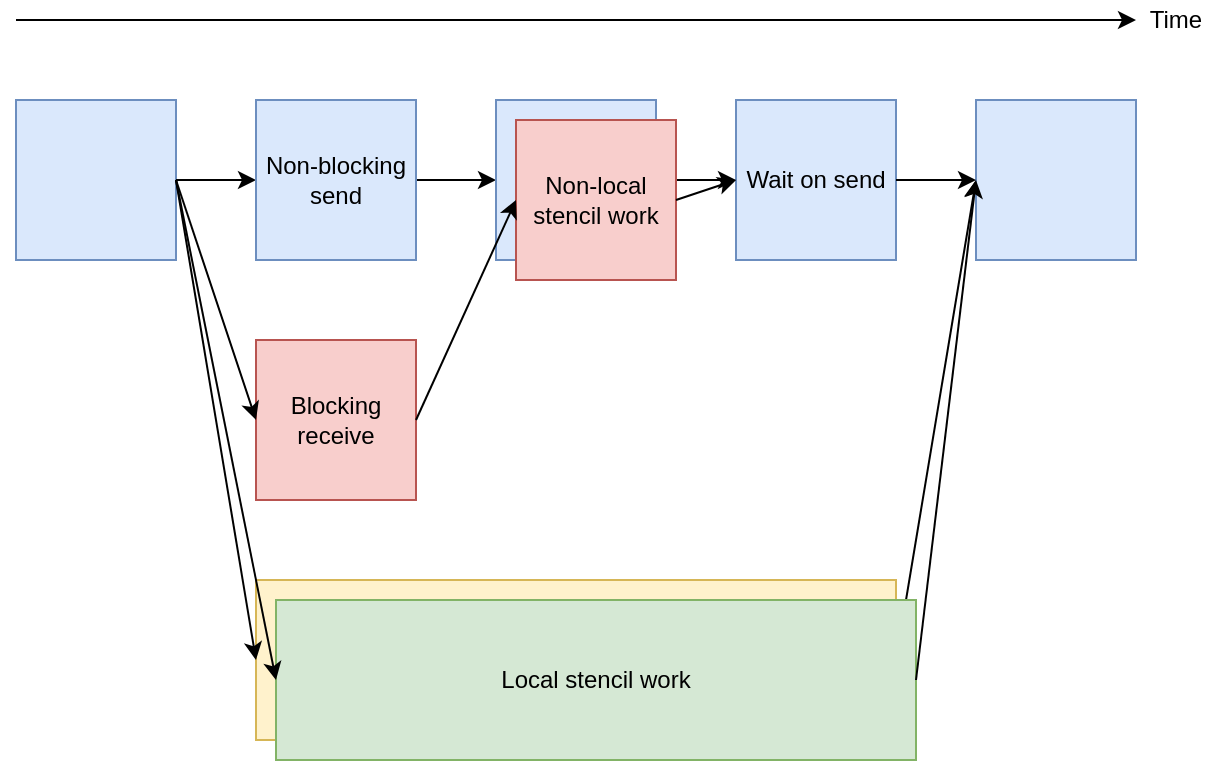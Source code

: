 <mxfile version="13.11.0" type="github"><diagram id="CEOoAoQKqHlWKiBfO-Pc" name="Page-1"><mxGraphModel dx="1257" dy="848" grid="1" gridSize="10" guides="1" tooltips="1" connect="1" arrows="1" fold="1" page="1" pageScale="1" pageWidth="850" pageHeight="1100" math="0" shadow="0"><root><mxCell id="0"/><mxCell id="1" parent="0"/><mxCell id="rX05pM9OUBAU7c48JR4V-5" value="" style="rounded=0;whiteSpace=wrap;html=1;fillColor=#fff2cc;strokeColor=#d6b656;" vertex="1" parent="1"><mxGeometry x="160" y="360" width="320" height="80" as="geometry"/></mxCell><mxCell id="sJOnPlGs0kBCH_ZzDXKr-23" value="" style="endArrow=classic;html=1;entryX=0;entryY=0.5;entryDx=0;entryDy=0;exitX=1;exitY=0.5;exitDx=0;exitDy=0;" parent="1" target="sJOnPlGs0kBCH_ZzDXKr-11" edge="1"><mxGeometry width="50" height="50" relative="1" as="geometry"><mxPoint x="480" y="400" as="sourcePoint"/><mxPoint x="430" y="420" as="targetPoint"/></mxGeometry></mxCell><mxCell id="sJOnPlGs0kBCH_ZzDXKr-2" value="" style="endArrow=classic;html=1;" parent="1" target="sJOnPlGs0kBCH_ZzDXKr-3" edge="1"><mxGeometry width="50" height="50" relative="1" as="geometry"><mxPoint x="40" y="80" as="sourcePoint"/><mxPoint x="720" y="80" as="targetPoint"/></mxGeometry></mxCell><mxCell id="sJOnPlGs0kBCH_ZzDXKr-3" value="Time" style="text;html=1;strokeColor=none;fillColor=none;align=center;verticalAlign=middle;whiteSpace=wrap;rounded=0;" parent="1" vertex="1"><mxGeometry x="600" y="70" width="40" height="20" as="geometry"/></mxCell><mxCell id="sJOnPlGs0kBCH_ZzDXKr-5" value="" style="whiteSpace=wrap;html=1;aspect=fixed;fillColor=#dae8fc;strokeColor=#6c8ebf;" parent="1" vertex="1"><mxGeometry x="40" y="120" width="80" height="80" as="geometry"/></mxCell><mxCell id="sJOnPlGs0kBCH_ZzDXKr-11" value="" style="whiteSpace=wrap;html=1;aspect=fixed;fillColor=#dae8fc;strokeColor=#6c8ebf;" parent="1" vertex="1"><mxGeometry x="520" y="120" width="80" height="80" as="geometry"/></mxCell><mxCell id="sJOnPlGs0kBCH_ZzDXKr-16" value="" style="endArrow=classic;html=1;exitX=1;exitY=0.5;exitDx=0;exitDy=0;entryX=0;entryY=0.5;entryDx=0;entryDy=0;" parent="1" source="sJOnPlGs0kBCH_ZzDXKr-5" target="sJOnPlGs0kBCH_ZzDXKr-6" edge="1"><mxGeometry width="50" height="50" relative="1" as="geometry"><mxPoint x="420" y="470" as="sourcePoint"/><mxPoint x="470" y="420" as="targetPoint"/></mxGeometry></mxCell><mxCell id="sJOnPlGs0kBCH_ZzDXKr-20" value="" style="endArrow=classic;html=1;exitX=1;exitY=0.5;exitDx=0;exitDy=0;entryX=0;entryY=0.5;entryDx=0;entryDy=0;" parent="1" source="sJOnPlGs0kBCH_ZzDXKr-6" target="rX05pM9OUBAU7c48JR4V-3" edge="1"><mxGeometry width="50" height="50" relative="1" as="geometry"><mxPoint x="320" y="260" as="sourcePoint"/><mxPoint x="320" y="160" as="targetPoint"/></mxGeometry></mxCell><mxCell id="sJOnPlGs0kBCH_ZzDXKr-6" value="Non-blocking send" style="whiteSpace=wrap;html=1;aspect=fixed;fillColor=#dae8fc;strokeColor=#6c8ebf;" parent="1" vertex="1"><mxGeometry x="160" y="120" width="80" height="80" as="geometry"/></mxCell><mxCell id="sJOnPlGs0kBCH_ZzDXKr-9" value="Blocking receive" style="whiteSpace=wrap;html=1;aspect=fixed;fillColor=#f8cecc;strokeColor=#b85450;" parent="1" vertex="1"><mxGeometry x="160" y="240" width="80" height="80" as="geometry"/></mxCell><mxCell id="sJOnPlGs0kBCH_ZzDXKr-17" value="" style="endArrow=classic;html=1;exitX=1;exitY=0.5;exitDx=0;exitDy=0;entryX=0;entryY=0.5;entryDx=0;entryDy=0;" parent="1" source="sJOnPlGs0kBCH_ZzDXKr-5" target="sJOnPlGs0kBCH_ZzDXKr-9" edge="1"><mxGeometry width="50" height="50" relative="1" as="geometry"><mxPoint x="420" y="470" as="sourcePoint"/><mxPoint x="470" y="420" as="targetPoint"/></mxGeometry></mxCell><mxCell id="rX05pM9OUBAU7c48JR4V-3" value="" style="whiteSpace=wrap;html=1;aspect=fixed;fillColor=#dae8fc;strokeColor=#6c8ebf;" vertex="1" parent="1"><mxGeometry x="280" y="120" width="80" height="80" as="geometry"/></mxCell><mxCell id="rX05pM9OUBAU7c48JR4V-4" value="Wait on send" style="whiteSpace=wrap;html=1;aspect=fixed;fillColor=#dae8fc;strokeColor=#6c8ebf;" vertex="1" parent="1"><mxGeometry x="400" y="120" width="80" height="80" as="geometry"/></mxCell><mxCell id="rX05pM9OUBAU7c48JR4V-6" value="Local stencil work" style="rounded=0;whiteSpace=wrap;html=1;fillColor=#d5e8d4;strokeColor=#82b366;" vertex="1" parent="1"><mxGeometry x="170" y="370" width="320" height="80" as="geometry"/></mxCell><mxCell id="sJOnPlGs0kBCH_ZzDXKr-19" value="" style="endArrow=classic;html=1;exitX=1;exitY=0.5;exitDx=0;exitDy=0;entryX=0;entryY=0.5;entryDx=0;entryDy=0;" parent="1" source="sJOnPlGs0kBCH_ZzDXKr-5" edge="1"><mxGeometry width="50" height="50" relative="1" as="geometry"><mxPoint x="420" y="470" as="sourcePoint"/><mxPoint x="170" y="410" as="targetPoint"/></mxGeometry></mxCell><mxCell id="sJOnPlGs0kBCH_ZzDXKr-18" value="" style="endArrow=classic;html=1;entryX=0;entryY=0.5;entryDx=0;entryDy=0;" parent="1" target="rX05pM9OUBAU7c48JR4V-5" edge="1"><mxGeometry width="50" height="50" relative="1" as="geometry"><mxPoint x="120" y="160" as="sourcePoint"/><mxPoint x="160" y="540" as="targetPoint"/></mxGeometry></mxCell><mxCell id="rX05pM9OUBAU7c48JR4V-8" value="" style="endArrow=classic;html=1;exitX=1;exitY=0.5;exitDx=0;exitDy=0;entryX=0;entryY=0.5;entryDx=0;entryDy=0;" edge="1" parent="1" target="sJOnPlGs0kBCH_ZzDXKr-11"><mxGeometry width="50" height="50" relative="1" as="geometry"><mxPoint x="490" y="410" as="sourcePoint"/><mxPoint x="630" y="490" as="targetPoint"/></mxGeometry></mxCell><mxCell id="rX05pM9OUBAU7c48JR4V-9" value="" style="endArrow=classic;html=1;exitX=1;exitY=0.5;exitDx=0;exitDy=0;entryX=0;entryY=0.5;entryDx=0;entryDy=0;" edge="1" parent="1" source="rX05pM9OUBAU7c48JR4V-3" target="rX05pM9OUBAU7c48JR4V-4"><mxGeometry width="50" height="50" relative="1" as="geometry"><mxPoint x="570" y="380" as="sourcePoint"/><mxPoint x="620" y="330" as="targetPoint"/></mxGeometry></mxCell><mxCell id="rX05pM9OUBAU7c48JR4V-10" value="Non-local stencil work" style="whiteSpace=wrap;html=1;aspect=fixed;fillColor=#f8cecc;strokeColor=#b85450;" vertex="1" parent="1"><mxGeometry x="290" y="130" width="80" height="80" as="geometry"/></mxCell><mxCell id="rX05pM9OUBAU7c48JR4V-2" value="" style="endArrow=classic;html=1;exitX=1;exitY=0.5;exitDx=0;exitDy=0;entryX=0;entryY=0.5;entryDx=0;entryDy=0;" edge="1" parent="1" source="sJOnPlGs0kBCH_ZzDXKr-9" target="rX05pM9OUBAU7c48JR4V-10"><mxGeometry width="50" height="50" relative="1" as="geometry"><mxPoint x="520" y="500" as="sourcePoint"/><mxPoint x="320" y="160" as="targetPoint"/></mxGeometry></mxCell><mxCell id="rX05pM9OUBAU7c48JR4V-11" value="" style="endArrow=classic;html=1;exitX=1;exitY=0.5;exitDx=0;exitDy=0;" edge="1" parent="1" source="rX05pM9OUBAU7c48JR4V-10"><mxGeometry width="50" height="50" relative="1" as="geometry"><mxPoint x="510" y="300" as="sourcePoint"/><mxPoint x="400" y="160" as="targetPoint"/></mxGeometry></mxCell><mxCell id="rX05pM9OUBAU7c48JR4V-12" value="" style="endArrow=classic;html=1;exitX=1;exitY=0.5;exitDx=0;exitDy=0;" edge="1" parent="1" source="rX05pM9OUBAU7c48JR4V-4"><mxGeometry width="50" height="50" relative="1" as="geometry"><mxPoint x="510" y="290" as="sourcePoint"/><mxPoint x="520" y="160" as="targetPoint"/></mxGeometry></mxCell></root></mxGraphModel></diagram></mxfile>